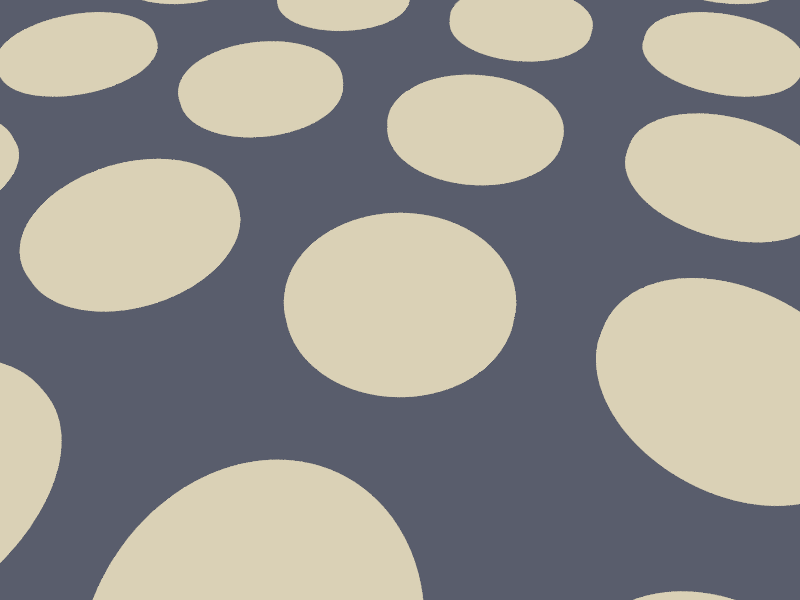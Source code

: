 #include "colors.inc"

camera {
	location <40, 150, -120>
	look_at <0, 0, 0>
	focal_point <0,0,0>
	aperture 0.9
	blur_samples 20
}

light_source {
	<-1100000, 1500000, 1700000>
	#declare light_value=1.0;
	color rgb <light_value,light_value,light_value>
}

sky_sphere {
	pigment {
		gradient y
		color_map {
			[ 0.0  color rgb <0.8,0.8,0.8> ]
			[ 0.5  color rgb <0.5,0.5,0.5> ]
			[ 1.0  color rgb <0.08,0.08,0.08> ]
		}
		scale 2
		translate -1
	}
}

object {
	plane { y, 0 }
	texture {
		pigment { color rgb <0.10, 0.11, 0.15> }
		normal { bumps 0.02 scale 3 }
		finish {
			diffuse 0.2
			specular 0.2
			roughness 0.1
		}
	}
	translate <clock,0,0>
}

#macro Pie(sx,sz,sr,sh,sd,se)
	merge {
		cylinder {
			<sx, se, sz>,
	    <sx, sh-sd, sz>,
	    sr
		}
		cylinder {
			<sx, se, sz>,
	    <sx, sh, sz>,
	    sr-sd
		}
		torus {
			sr-sd
			sd
			translate <sx,sh-sd,sz>
		}
		torus {
			sr-se
			se
			translate <sx,se,sz>
		}
	}
#end

#declare cx=-4;
#while (cx < 5)
	#declare cz=-4;
	#while (cz < 5)
		object {
			Pie(cx*100,cz*100,37,6,2,1)
			texture {
				pigment { color rgb <0.7,0.64,0.47> }
				normal { bumps 0.02 scale 1 }
				finish {
					diffuse 1
					specular 0.2
					roughness 0.1
				}
			}
			translate <clock,0,0>
		}
		#declare cz=cz+1;
	#end
	#declare cx=cx+1;
#end
